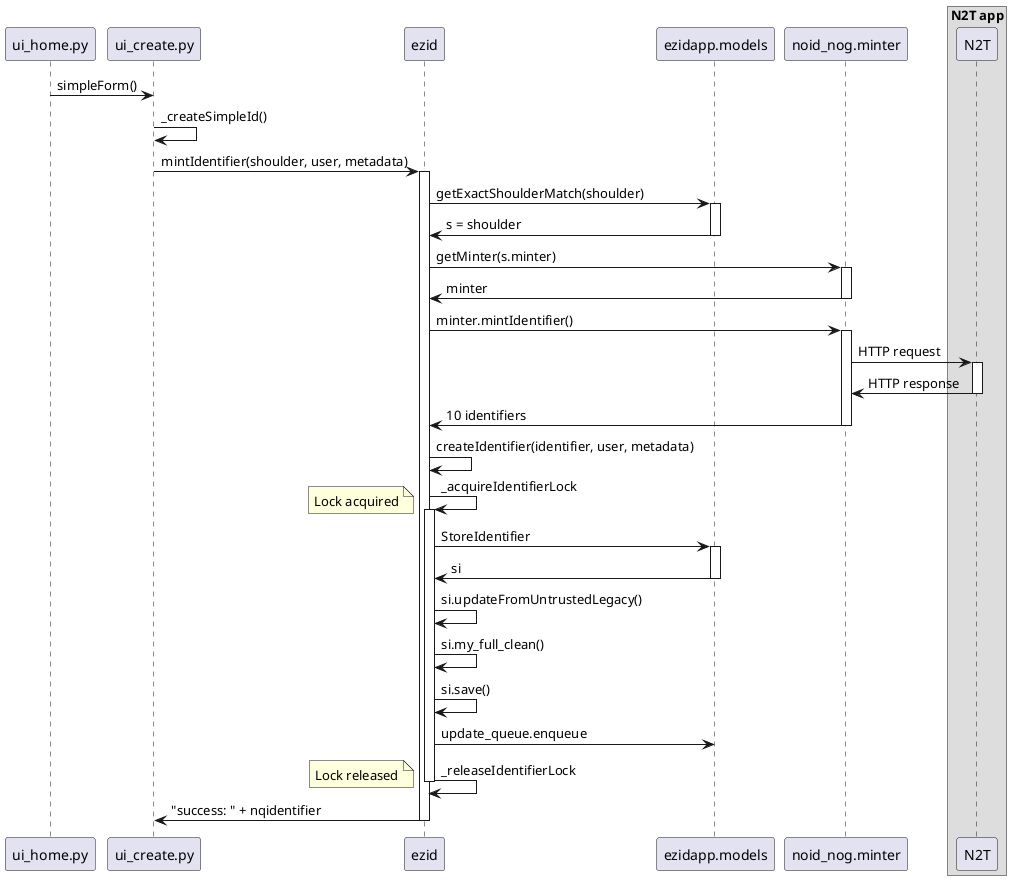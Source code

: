 @startuml
participant ui_home.py
participant ui_create.py
participant ezid
participant ezidapp.models
participant noid_nog.minter
box N2T app
participant N2T
end box
ui_home.py -> ui_create.py: simpleForm()
ui_create.py -> ui_create.py: _createSimpleId()
ui_create.py -> ezid: mintIdentifier(shoulder, user, metadata)
activate ezid
ezid ->  ezidapp.models: getExactShoulderMatch(shoulder)
activate ezidapp.models
ezidapp.models -> ezid: s = shoulder
deactivate ezidapp.models
ezid -> noid_nog.minter: getMinter(s.minter)
activate noid_nog.minter
noid_nog.minter -> ezid: minter
deactivate noid_nog.minter
ezid -> noid_nog.minter: minter.mintIdentifier()
activate noid_nog.minter
noid_nog.minter -> N2T: HTTP request
activate N2T
N2T -> noid_nog.minter: HTTP response
deactivate N2T
noid_nog.minter -> ezid: 10 identifiers
deactivate noid_nog.minter
ezid -> ezid:createIdentifier(identifier, user, metadata)
ezid -> ezid: _acquireIdentifierLock
note left: Lock acquired
activate ezid
ezid -> ezidapp.models: StoreIdentifier
activate ezidapp.models
ezidapp.models -> ezid: si
deactivate ezidapp.models
ezid -> ezid: si.updateFromUntrustedLegacy()
ezid -> ezid: si.my_full_clean()
ezid -> ezid: si.save()
ezid -> ezidapp.models: update_queue.enqueue
ezid -> ezid: _releaseIdentifierLock
deactivate ezid
note left: Lock released
ezid -> ui_create.py: "success: " + nqidentifier
deactivate noid_nog.minter
deactivate ezid
@enduml